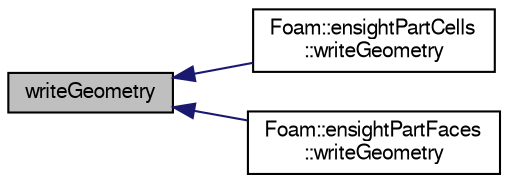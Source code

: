 digraph "writeGeometry"
{
  bgcolor="transparent";
  edge [fontname="FreeSans",fontsize="10",labelfontname="FreeSans",labelfontsize="10"];
  node [fontname="FreeSans",fontsize="10",shape=record];
  rankdir="LR";
  Node1 [label="writeGeometry",height=0.2,width=0.4,color="black", fillcolor="grey75", style="filled" fontcolor="black"];
  Node1 -> Node2 [dir="back",color="midnightblue",fontsize="10",style="solid",fontname="FreeSans"];
  Node2 [label="Foam::ensightPartCells\l::writeGeometry",height=0.2,width=0.4,color="black",URL="$a00626.html#a718c90405e8b6ab1553bd5893333798f",tooltip="Write geometry. "];
  Node1 -> Node3 [dir="back",color="midnightblue",fontsize="10",style="solid",fontname="FreeSans"];
  Node3 [label="Foam::ensightPartFaces\l::writeGeometry",height=0.2,width=0.4,color="black",URL="$a00627.html#a718c90405e8b6ab1553bd5893333798f",tooltip="Write geometry. "];
}
